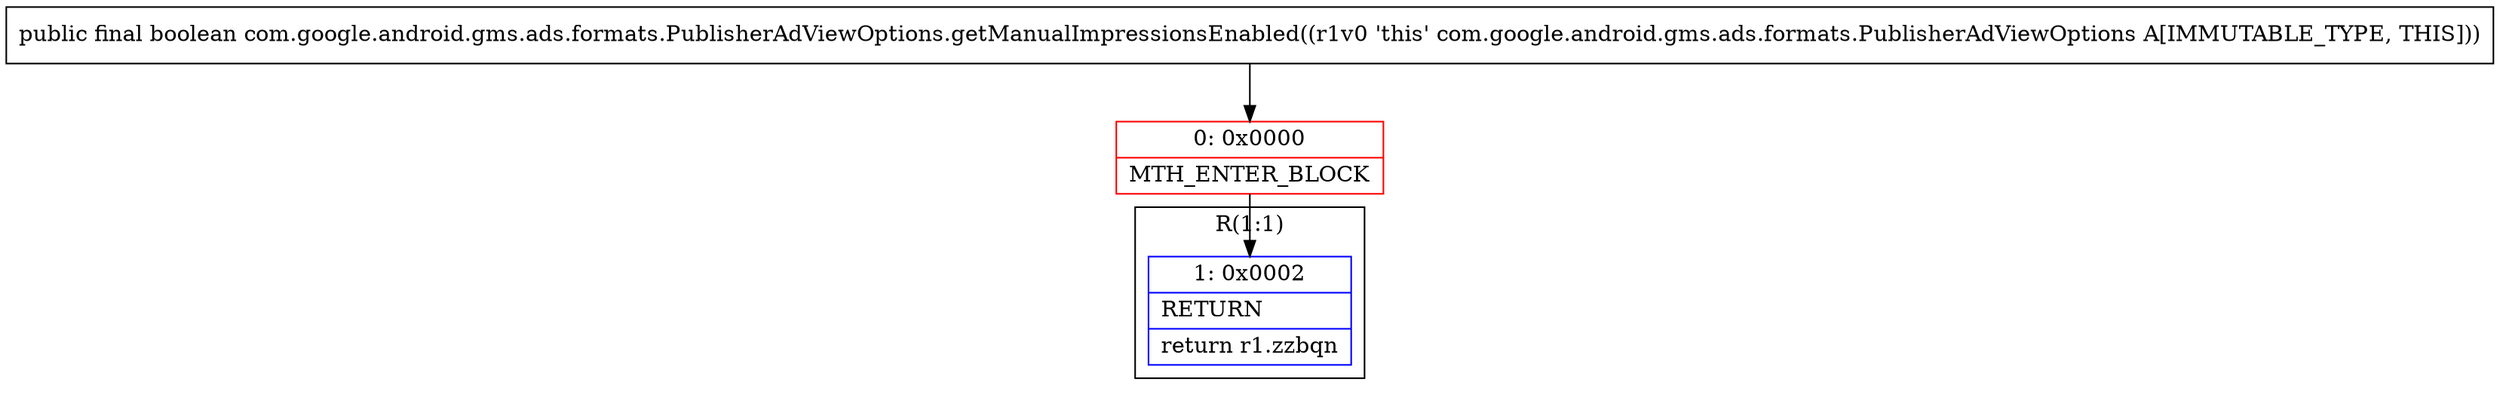 digraph "CFG forcom.google.android.gms.ads.formats.PublisherAdViewOptions.getManualImpressionsEnabled()Z" {
subgraph cluster_Region_662190389 {
label = "R(1:1)";
node [shape=record,color=blue];
Node_1 [shape=record,label="{1\:\ 0x0002|RETURN\l|return r1.zzbqn\l}"];
}
Node_0 [shape=record,color=red,label="{0\:\ 0x0000|MTH_ENTER_BLOCK\l}"];
MethodNode[shape=record,label="{public final boolean com.google.android.gms.ads.formats.PublisherAdViewOptions.getManualImpressionsEnabled((r1v0 'this' com.google.android.gms.ads.formats.PublisherAdViewOptions A[IMMUTABLE_TYPE, THIS])) }"];
MethodNode -> Node_0;
Node_0 -> Node_1;
}

